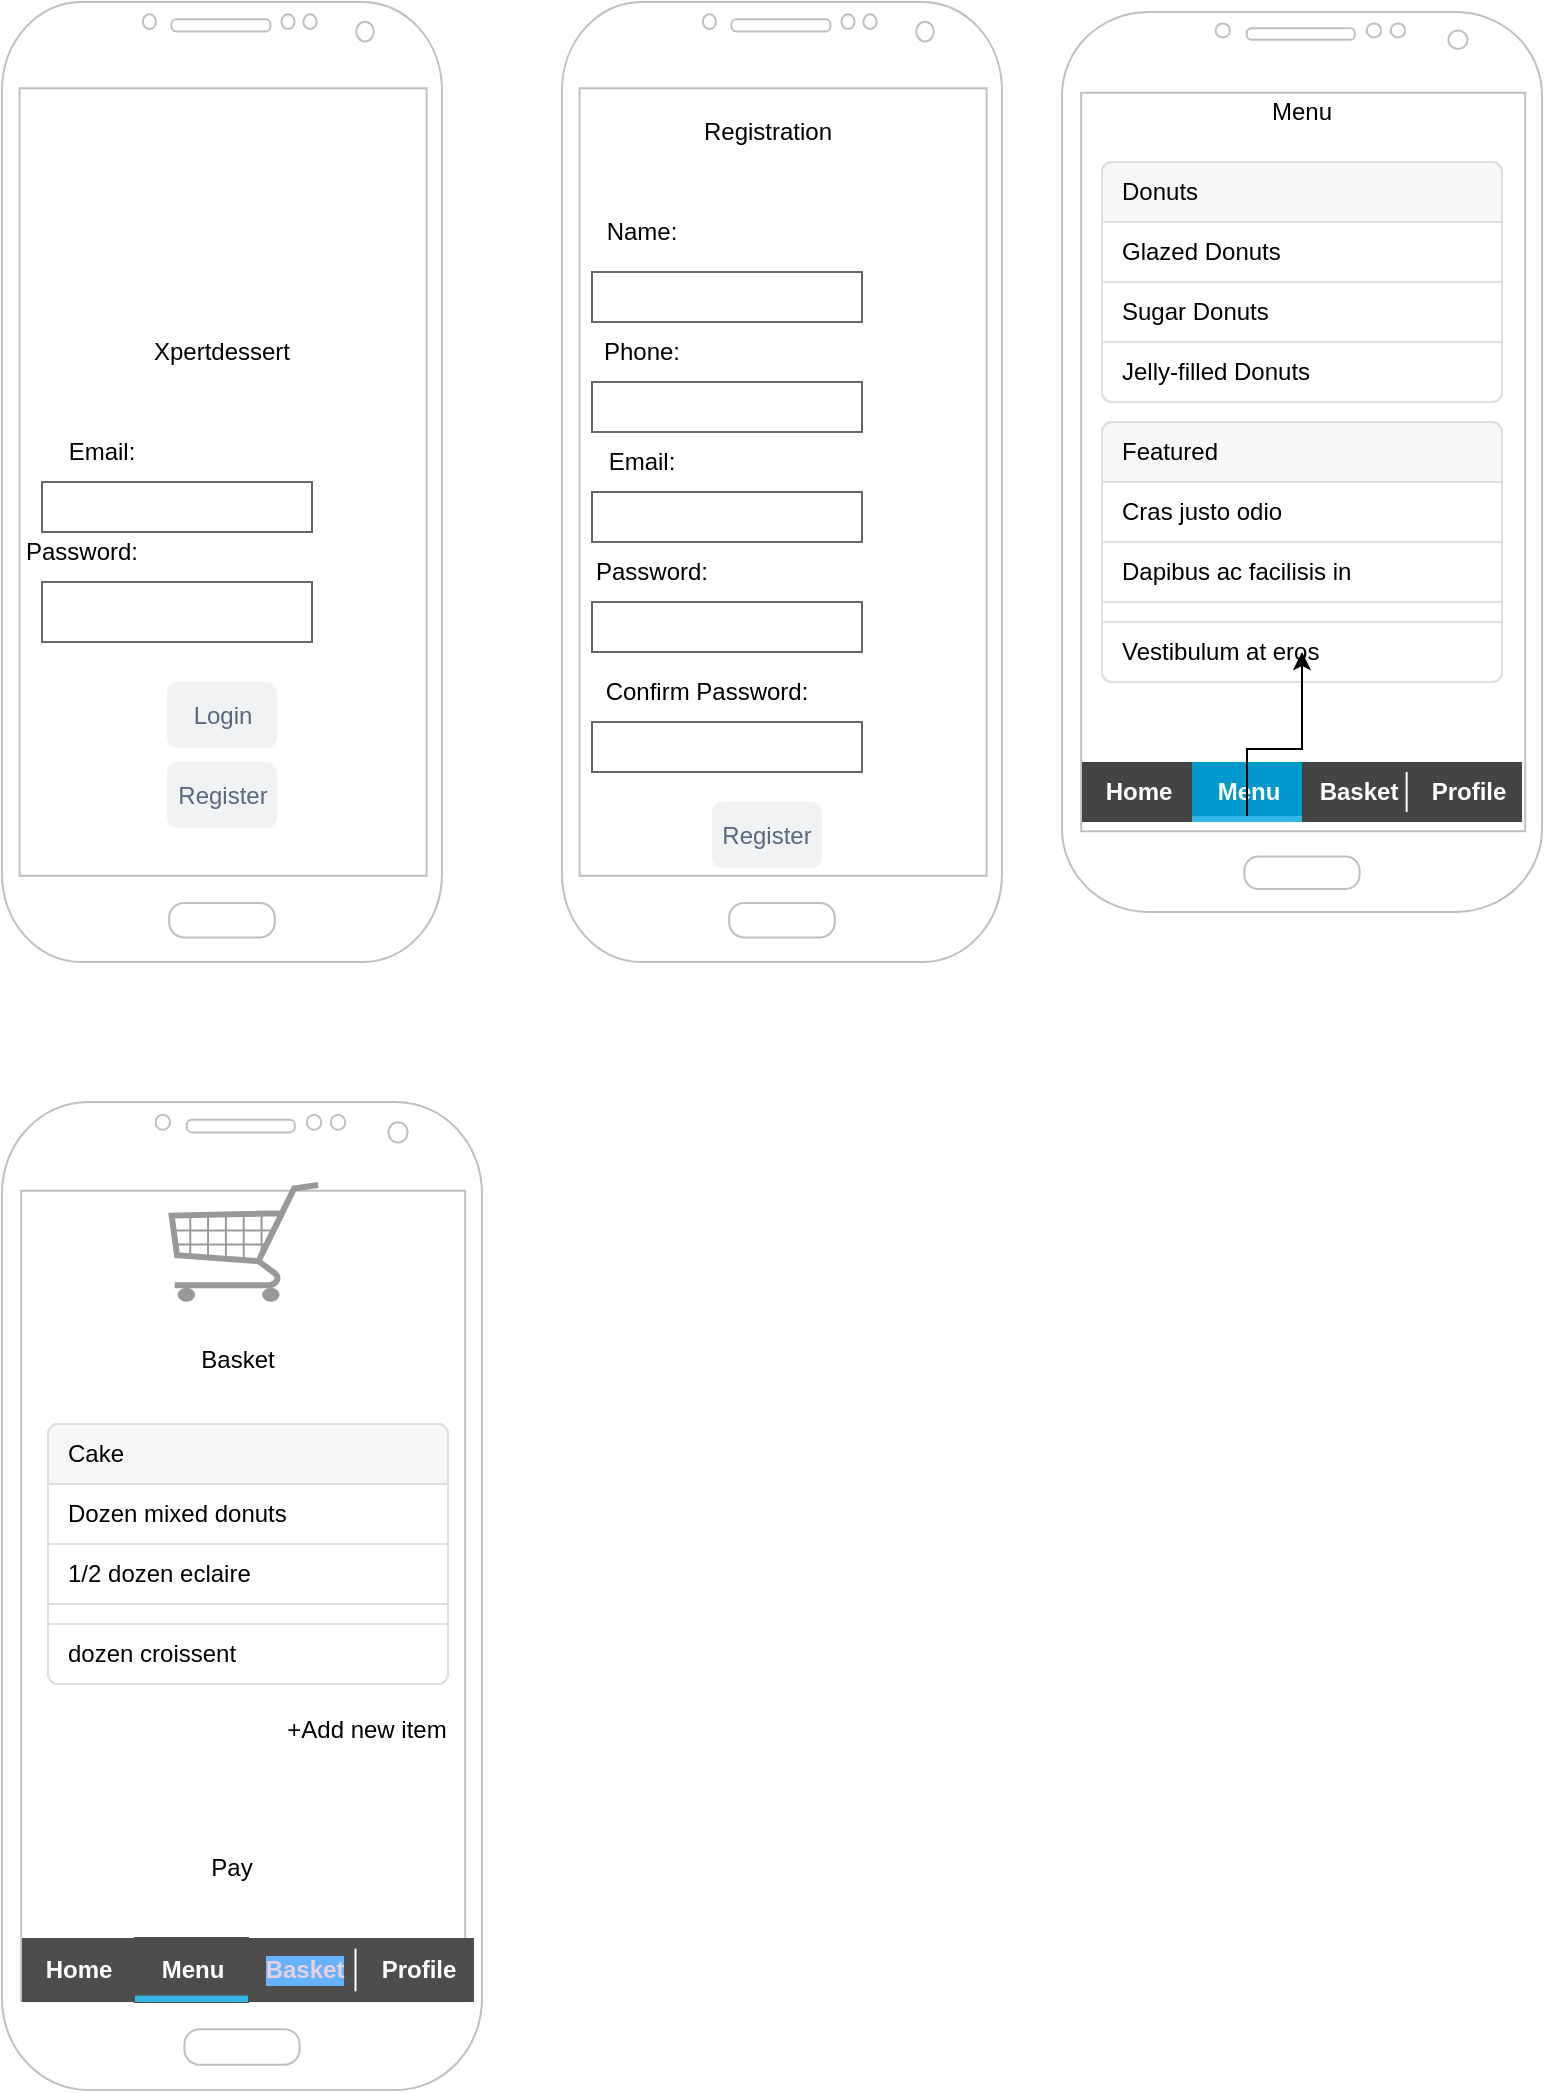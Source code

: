 <mxfile version="24.0.7" type="device">
  <diagram name="Page-1" id="2rh7VzHPl7CAJEuVzD-7">
    <mxGraphModel dx="1050" dy="557" grid="0" gridSize="10" guides="1" tooltips="1" connect="1" arrows="1" fold="1" page="1" pageScale="1" pageWidth="827" pageHeight="1169" math="0" shadow="0">
      <root>
        <mxCell id="0" />
        <mxCell id="1" parent="0" />
        <mxCell id="Ej3eRVAlngxTHm_XxPry-1" value="" style="verticalLabelPosition=bottom;verticalAlign=top;html=1;shadow=0;dashed=0;strokeWidth=1;shape=mxgraph.android.phone2;strokeColor=#c0c0c0;" parent="1" vertex="1">
          <mxGeometry x="10" y="50" width="220" height="480" as="geometry" />
        </mxCell>
        <mxCell id="Ej3eRVAlngxTHm_XxPry-2" value="" style="shape=image;html=1;verticalAlign=top;verticalLabelPosition=bottom;labelBackgroundColor=#ffffff;imageAspect=0;aspect=fixed;image=https://cdn1.iconfinder.com/data/icons/flat-christmas-icons-1/75/_gingerbread_man-128.png" parent="1" vertex="1">
          <mxGeometry x="75" y="110" width="90" height="90" as="geometry" />
        </mxCell>
        <mxCell id="Ej3eRVAlngxTHm_XxPry-3" value="Xpertdessert" style="text;html=1;align=center;verticalAlign=middle;whiteSpace=wrap;rounded=0;" parent="1" vertex="1">
          <mxGeometry x="80" y="210" width="80" height="30" as="geometry" />
        </mxCell>
        <mxCell id="Ej3eRVAlngxTHm_XxPry-4" value="Email:" style="text;html=1;align=center;verticalAlign=middle;whiteSpace=wrap;rounded=0;" parent="1" vertex="1">
          <mxGeometry x="30" y="260" width="60" height="30" as="geometry" />
        </mxCell>
        <mxCell id="Ej3eRVAlngxTHm_XxPry-5" value="" style="strokeWidth=1;shadow=0;dashed=0;align=center;html=1;shape=mxgraph.mockup.text.textBox;fontColor=#666666;align=left;fontSize=17;spacingLeft=4;spacingTop=-3;whiteSpace=wrap;strokeColor=#666666;mainText=" parent="1" vertex="1">
          <mxGeometry x="30" y="290" width="135" height="25" as="geometry" />
        </mxCell>
        <mxCell id="Ej3eRVAlngxTHm_XxPry-6" value="Password:" style="text;html=1;align=center;verticalAlign=middle;whiteSpace=wrap;rounded=0;" parent="1" vertex="1">
          <mxGeometry x="20" y="310" width="60" height="30" as="geometry" />
        </mxCell>
        <mxCell id="Ej3eRVAlngxTHm_XxPry-7" value="" style="strokeWidth=1;shadow=0;dashed=0;align=center;html=1;shape=mxgraph.mockup.text.textBox;fontColor=#666666;align=left;fontSize=17;spacingLeft=4;spacingTop=-3;whiteSpace=wrap;strokeColor=#666666;mainText=" parent="1" vertex="1">
          <mxGeometry x="30" y="340" width="135" height="30" as="geometry" />
        </mxCell>
        <mxCell id="Ej3eRVAlngxTHm_XxPry-13" value="Register" style="rounded=1;align=center;fillColor=#F1F2F4;strokeColor=none;html=1;whiteSpace=wrap;fontColor=#596780;fontSize=12;sketch=0;" parent="1" vertex="1">
          <mxGeometry x="92.5" y="430" width="55" height="33" as="geometry" />
        </mxCell>
        <mxCell id="Ej3eRVAlngxTHm_XxPry-15" value="Login" style="rounded=1;align=center;fillColor=#F1F2F4;strokeColor=none;html=1;whiteSpace=wrap;fontColor=#596780;fontSize=12;sketch=0;" parent="1" vertex="1">
          <mxGeometry x="92.5" y="390" width="55" height="33" as="geometry" />
        </mxCell>
        <mxCell id="Ej3eRVAlngxTHm_XxPry-16" value="" style="verticalLabelPosition=bottom;verticalAlign=top;html=1;shadow=0;dashed=0;strokeWidth=1;shape=mxgraph.android.phone2;strokeColor=#c0c0c0;" parent="1" vertex="1">
          <mxGeometry x="290" y="50" width="220" height="480" as="geometry" />
        </mxCell>
        <mxCell id="Ej3eRVAlngxTHm_XxPry-17" value="Registration" style="text;html=1;align=center;verticalAlign=middle;whiteSpace=wrap;rounded=0;" parent="1" vertex="1">
          <mxGeometry x="352.5" y="100" width="80" height="30" as="geometry" />
        </mxCell>
        <mxCell id="Ej3eRVAlngxTHm_XxPry-18" value="" style="strokeWidth=1;shadow=0;dashed=0;align=center;html=1;shape=mxgraph.mockup.text.textBox;fontColor=#666666;align=left;fontSize=17;spacingLeft=4;spacingTop=-3;whiteSpace=wrap;strokeColor=#666666;mainText=" parent="1" vertex="1">
          <mxGeometry x="305" y="185" width="135" height="25" as="geometry" />
        </mxCell>
        <mxCell id="Ej3eRVAlngxTHm_XxPry-19" value="Name:" style="text;html=1;align=center;verticalAlign=middle;whiteSpace=wrap;rounded=0;" parent="1" vertex="1">
          <mxGeometry x="300" y="150" width="60" height="30" as="geometry" />
        </mxCell>
        <mxCell id="Ej3eRVAlngxTHm_XxPry-20" value="Phone:" style="text;html=1;align=center;verticalAlign=middle;whiteSpace=wrap;rounded=0;rotation=0;" parent="1" vertex="1">
          <mxGeometry x="300" y="210" width="60" height="30" as="geometry" />
        </mxCell>
        <mxCell id="Ej3eRVAlngxTHm_XxPry-22" value="" style="strokeWidth=1;shadow=0;dashed=0;align=center;html=1;shape=mxgraph.mockup.text.textBox;fontColor=#666666;align=left;fontSize=17;spacingLeft=4;spacingTop=-3;whiteSpace=wrap;strokeColor=#666666;mainText=" parent="1" vertex="1">
          <mxGeometry x="305" y="295" width="135" height="25" as="geometry" />
        </mxCell>
        <mxCell id="Ej3eRVAlngxTHm_XxPry-23" value="Email:" style="text;html=1;align=center;verticalAlign=middle;whiteSpace=wrap;rounded=0;rotation=0;" parent="1" vertex="1">
          <mxGeometry x="300" y="265" width="60" height="30" as="geometry" />
        </mxCell>
        <mxCell id="Ej3eRVAlngxTHm_XxPry-24" style="edgeStyle=orthogonalEdgeStyle;rounded=0;orthogonalLoop=1;jettySize=auto;html=1;exitX=0.5;exitY=1;exitDx=0;exitDy=0;" parent="1" source="Ej3eRVAlngxTHm_XxPry-19" target="Ej3eRVAlngxTHm_XxPry-19" edge="1">
          <mxGeometry relative="1" as="geometry" />
        </mxCell>
        <mxCell id="Ej3eRVAlngxTHm_XxPry-26" value="" style="strokeWidth=1;shadow=0;dashed=0;align=center;html=1;shape=mxgraph.mockup.text.textBox;fontColor=#666666;align=left;fontSize=17;spacingLeft=4;spacingTop=-3;whiteSpace=wrap;strokeColor=#666666;mainText=" parent="1" vertex="1">
          <mxGeometry x="305" y="240" width="135" height="25" as="geometry" />
        </mxCell>
        <mxCell id="Ej3eRVAlngxTHm_XxPry-27" value="Password:" style="text;html=1;align=center;verticalAlign=middle;whiteSpace=wrap;rounded=0;rotation=0;" parent="1" vertex="1">
          <mxGeometry x="305" y="320" width="60" height="30" as="geometry" />
        </mxCell>
        <mxCell id="Ej3eRVAlngxTHm_XxPry-28" value="" style="strokeWidth=1;shadow=0;dashed=0;align=center;html=1;shape=mxgraph.mockup.text.textBox;fontColor=#666666;align=left;fontSize=17;spacingLeft=4;spacingTop=-3;whiteSpace=wrap;strokeColor=#666666;mainText=" parent="1" vertex="1">
          <mxGeometry x="305" y="350" width="135" height="25" as="geometry" />
        </mxCell>
        <mxCell id="Ej3eRVAlngxTHm_XxPry-29" value="" style="strokeWidth=1;shadow=0;dashed=0;align=center;html=1;shape=mxgraph.mockup.text.textBox;fontColor=#666666;align=left;fontSize=17;spacingLeft=4;spacingTop=-3;whiteSpace=wrap;strokeColor=#666666;mainText=" parent="1" vertex="1">
          <mxGeometry x="305" y="410" width="135" height="25" as="geometry" />
        </mxCell>
        <mxCell id="Ej3eRVAlngxTHm_XxPry-30" value="Confirm Password:" style="text;html=1;align=center;verticalAlign=middle;whiteSpace=wrap;rounded=0;rotation=0;" parent="1" vertex="1">
          <mxGeometry x="305" y="380" width="115" height="30" as="geometry" />
        </mxCell>
        <mxCell id="Ej3eRVAlngxTHm_XxPry-32" value="Register" style="rounded=1;align=center;fillColor=#F1F2F4;strokeColor=none;html=1;whiteSpace=wrap;fontColor=#596780;fontSize=12;sketch=0;" parent="1" vertex="1">
          <mxGeometry x="365" y="450" width="55" height="33" as="geometry" />
        </mxCell>
        <mxCell id="Ej3eRVAlngxTHm_XxPry-56" value="" style="verticalLabelPosition=bottom;verticalAlign=top;html=1;shadow=0;dashed=0;strokeWidth=1;shape=mxgraph.android.phone2;strokeColor=#c0c0c0;" parent="1" vertex="1">
          <mxGeometry x="540" y="55" width="240" height="450" as="geometry" />
        </mxCell>
        <mxCell id="Ej3eRVAlngxTHm_XxPry-57" value="" style="strokeWidth=1;html=1;shadow=0;dashed=0;shape=mxgraph.android.rrect;rSize=0;fillColor=#444444;strokeColor=none;" parent="1" vertex="1">
          <mxGeometry x="550" y="430" width="220" height="30" as="geometry" />
        </mxCell>
        <mxCell id="Ej3eRVAlngxTHm_XxPry-58" value="Home" style="strokeWidth=1;html=1;shadow=0;dashed=0;shape=mxgraph.android.anchor;fontStyle=1;fontColor=#ffffff;" parent="Ej3eRVAlngxTHm_XxPry-57" vertex="1">
          <mxGeometry width="55" height="30" as="geometry" />
        </mxCell>
        <mxCell id="Ej3eRVAlngxTHm_XxPry-59" value="Menu" style="strokeWidth=1;html=1;shadow=0;dashed=0;shape=mxgraph.android.rrect;rSize=0;fontStyle=1;fillColor=#0099cc;strokeColor=none;fontColor=#ffffff;" parent="Ej3eRVAlngxTHm_XxPry-57" vertex="1">
          <mxGeometry x="55" width="55" height="30" as="geometry" />
        </mxCell>
        <mxCell id="Ej3eRVAlngxTHm_XxPry-60" value="" style="strokeWidth=1;html=1;shadow=0;dashed=0;shape=mxgraph.android.rrect;rSize=0;fillColor=#33b5e5;strokeColor=none;" parent="Ej3eRVAlngxTHm_XxPry-59" vertex="1">
          <mxGeometry y="27" width="55" height="3" as="geometry" />
        </mxCell>
        <mxCell id="Ej3eRVAlngxTHm_XxPry-61" value="Basket" style="strokeWidth=1;html=1;shadow=0;dashed=0;shape=mxgraph.android.anchor;fontStyle=1;fontColor=#ffffff;" parent="Ej3eRVAlngxTHm_XxPry-57" vertex="1">
          <mxGeometry x="110" width="55" height="30" as="geometry" />
        </mxCell>
        <mxCell id="Ej3eRVAlngxTHm_XxPry-62" value="Profile" style="strokeWidth=1;html=1;shadow=0;dashed=0;shape=mxgraph.android.anchor;fontStyle=1;fontColor=#ffffff;" parent="Ej3eRVAlngxTHm_XxPry-57" vertex="1">
          <mxGeometry x="165" width="55" height="30" as="geometry" />
        </mxCell>
        <mxCell id="Ej3eRVAlngxTHm_XxPry-63" value="" style="shape=line;strokeColor=#ffffff;direction=south;" parent="Ej3eRVAlngxTHm_XxPry-57" vertex="1">
          <mxGeometry x="156.378" y="5" width="11.892" height="20" as="geometry" />
        </mxCell>
        <mxCell id="Ej3eRVAlngxTHm_XxPry-64" value="Menu" style="text;html=1;align=center;verticalAlign=middle;whiteSpace=wrap;rounded=0;" parent="1" vertex="1">
          <mxGeometry x="620" y="90" width="80" height="30" as="geometry" />
        </mxCell>
        <mxCell id="Ej3eRVAlngxTHm_XxPry-66" value="" style="html=1;shadow=0;dashed=0;shape=mxgraph.bootstrap.rrect;rSize=5;strokeColor=#DFDFDF;html=1;whiteSpace=wrap;fillColor=#FFFFFF;fontColor=#000000;" parent="1" vertex="1">
          <mxGeometry x="560" y="130" width="200" height="120" as="geometry" />
        </mxCell>
        <mxCell id="Ej3eRVAlngxTHm_XxPry-67" value="Donuts" style="html=1;shadow=0;dashed=0;shape=mxgraph.bootstrap.topButton;strokeColor=inherit;fillColor=#F7F7F7;rSize=5;perimeter=none;whiteSpace=wrap;resizeWidth=1;align=left;spacing=10;" parent="Ej3eRVAlngxTHm_XxPry-66" vertex="1">
          <mxGeometry width="200" height="30" relative="1" as="geometry" />
        </mxCell>
        <mxCell id="Ej3eRVAlngxTHm_XxPry-68" value="Glazed Donuts" style="strokeColor=inherit;fillColor=inherit;gradientColor=inherit;fontColor=inherit;html=1;shadow=0;dashed=0;perimeter=none;whiteSpace=wrap;resizeWidth=1;align=left;spacing=10;" parent="Ej3eRVAlngxTHm_XxPry-66" vertex="1">
          <mxGeometry width="200" height="30" relative="1" as="geometry">
            <mxPoint y="30" as="offset" />
          </mxGeometry>
        </mxCell>
        <mxCell id="Ej3eRVAlngxTHm_XxPry-69" value="Sugar Donuts" style="strokeColor=inherit;fillColor=inherit;gradientColor=inherit;fontColor=inherit;html=1;shadow=0;dashed=0;perimeter=none;whiteSpace=wrap;resizeWidth=1;align=left;spacing=10;" parent="Ej3eRVAlngxTHm_XxPry-66" vertex="1">
          <mxGeometry width="200" height="30" relative="1" as="geometry">
            <mxPoint y="60" as="offset" />
          </mxGeometry>
        </mxCell>
        <mxCell id="Ej3eRVAlngxTHm_XxPry-70" value="Jelly-filled Donuts" style="strokeColor=inherit;fillColor=inherit;gradientColor=inherit;fontColor=inherit;html=1;shadow=0;dashed=0;shape=mxgraph.bootstrap.bottomButton;rSize=5;perimeter=none;whiteSpace=wrap;resizeWidth=1;resizeHeight=0;align=left;spacing=10;" parent="Ej3eRVAlngxTHm_XxPry-66" vertex="1">
          <mxGeometry y="1" width="200" height="30" relative="1" as="geometry">
            <mxPoint y="-30" as="offset" />
          </mxGeometry>
        </mxCell>
        <mxCell id="Ej3eRVAlngxTHm_XxPry-71" value="" style="html=1;shadow=0;dashed=0;shape=mxgraph.bootstrap.rrect;rSize=5;strokeColor=#DFDFDF;html=1;whiteSpace=wrap;fillColor=#FFFFFF;fontColor=#000000;" parent="1" vertex="1">
          <mxGeometry x="560" y="260" width="200" height="130" as="geometry" />
        </mxCell>
        <mxCell id="Ej3eRVAlngxTHm_XxPry-72" value="Featured" style="html=1;shadow=0;dashed=0;shape=mxgraph.bootstrap.topButton;strokeColor=inherit;fillColor=#F7F7F7;rSize=5;perimeter=none;whiteSpace=wrap;resizeWidth=1;align=left;spacing=10;" parent="Ej3eRVAlngxTHm_XxPry-71" vertex="1">
          <mxGeometry width="200" height="30" relative="1" as="geometry" />
        </mxCell>
        <mxCell id="Ej3eRVAlngxTHm_XxPry-73" value="Cras justo odio" style="strokeColor=inherit;fillColor=inherit;gradientColor=inherit;fontColor=inherit;html=1;shadow=0;dashed=0;perimeter=none;whiteSpace=wrap;resizeWidth=1;align=left;spacing=10;" parent="Ej3eRVAlngxTHm_XxPry-71" vertex="1">
          <mxGeometry width="200" height="30" relative="1" as="geometry">
            <mxPoint y="30" as="offset" />
          </mxGeometry>
        </mxCell>
        <mxCell id="Ej3eRVAlngxTHm_XxPry-74" value="Dapibus ac facilisis in" style="strokeColor=inherit;fillColor=inherit;gradientColor=inherit;fontColor=inherit;html=1;shadow=0;dashed=0;perimeter=none;whiteSpace=wrap;resizeWidth=1;align=left;spacing=10;" parent="Ej3eRVAlngxTHm_XxPry-71" vertex="1">
          <mxGeometry width="200" height="30" relative="1" as="geometry">
            <mxPoint y="60" as="offset" />
          </mxGeometry>
        </mxCell>
        <mxCell id="Ej3eRVAlngxTHm_XxPry-75" value="Vestibulum at eros" style="strokeColor=inherit;fillColor=inherit;gradientColor=inherit;fontColor=inherit;html=1;shadow=0;dashed=0;shape=mxgraph.bootstrap.bottomButton;rSize=5;perimeter=none;whiteSpace=wrap;resizeWidth=1;resizeHeight=0;align=left;spacing=10;" parent="Ej3eRVAlngxTHm_XxPry-71" vertex="1">
          <mxGeometry y="1" width="200" height="30" relative="1" as="geometry">
            <mxPoint y="-30" as="offset" />
          </mxGeometry>
        </mxCell>
        <mxCell id="Ej3eRVAlngxTHm_XxPry-76" value="" style="verticalLabelPosition=bottom;verticalAlign=top;html=1;shadow=0;dashed=0;strokeWidth=1;shape=mxgraph.android.phone2;strokeColor=#c0c0c0;" parent="1" vertex="1">
          <mxGeometry x="10" y="600" width="240" height="494" as="geometry" />
        </mxCell>
        <mxCell id="Ej3eRVAlngxTHm_XxPry-84" value="" style="verticalLabelPosition=bottom;shadow=0;dashed=0;align=center;html=1;verticalAlign=top;strokeWidth=1;shape=mxgraph.mockup.misc.shoppingCart;strokeColor=#999999;" parent="1" vertex="1">
          <mxGeometry x="92.5" y="640" width="77.5" height="60" as="geometry" />
        </mxCell>
        <mxCell id="Ej3eRVAlngxTHm_XxPry-86" value="" style="edgeStyle=orthogonalEdgeStyle;rounded=0;orthogonalLoop=1;jettySize=auto;html=1;" parent="1" source="Ej3eRVAlngxTHm_XxPry-60" target="Ej3eRVAlngxTHm_XxPry-75" edge="1">
          <mxGeometry relative="1" as="geometry" />
        </mxCell>
        <mxCell id="Ej3eRVAlngxTHm_XxPry-89" value="" style="strokeWidth=1;html=1;shadow=0;dashed=0;shape=mxgraph.android.rrect;rSize=0;fillColor=#4D4D4D;strokeColor=none;" parent="1" vertex="1">
          <mxGeometry x="20" y="1018" width="226" height="32" as="geometry" />
        </mxCell>
        <mxCell id="Ej3eRVAlngxTHm_XxPry-90" value="Home" style="strokeWidth=1;html=1;shadow=0;dashed=0;shape=mxgraph.android.anchor;fontStyle=1;fontColor=#ffffff;" parent="Ej3eRVAlngxTHm_XxPry-89" vertex="1">
          <mxGeometry width="56.5" height="32" as="geometry" />
        </mxCell>
        <mxCell id="Ej3eRVAlngxTHm_XxPry-91" value="Menu" style="strokeWidth=1;html=1;shadow=0;dashed=0;shape=mxgraph.android.rrect;rSize=0;fontStyle=1;fillColor=#4D4D4D;strokeColor=#4D4D4D;fontColor=#ffffff;" parent="Ej3eRVAlngxTHm_XxPry-89" vertex="1">
          <mxGeometry x="56.5" width="56.5" height="32" as="geometry" />
        </mxCell>
        <mxCell id="Ej3eRVAlngxTHm_XxPry-92" value="" style="strokeWidth=1;html=1;shadow=0;dashed=0;shape=mxgraph.android.rrect;rSize=0;fillColor=#33b5e5;strokeColor=none;" parent="Ej3eRVAlngxTHm_XxPry-91" vertex="1">
          <mxGeometry y="28.8" width="56.5" height="3.2" as="geometry" />
        </mxCell>
        <mxCell id="Ej3eRVAlngxTHm_XxPry-93" value="Basket" style="strokeWidth=1;html=1;shadow=0;dashed=0;shape=mxgraph.android.anchor;fontStyle=1;fontColor=#E6D0DE;fillColor=#3399FF;strokeColor=none;labelBackgroundColor=#66B2FF;labelBorderColor=none;" parent="Ej3eRVAlngxTHm_XxPry-89" vertex="1">
          <mxGeometry x="113" width="56.5" height="32" as="geometry" />
        </mxCell>
        <mxCell id="Ej3eRVAlngxTHm_XxPry-94" value="Profile" style="strokeWidth=1;html=1;shadow=0;dashed=0;shape=mxgraph.android.anchor;fontStyle=1;fontColor=#ffffff;" parent="Ej3eRVAlngxTHm_XxPry-89" vertex="1">
          <mxGeometry x="169.5" width="56.5" height="32" as="geometry" />
        </mxCell>
        <mxCell id="Ej3eRVAlngxTHm_XxPry-95" value="" style="shape=line;strokeColor=#ffffff;direction=south;" parent="Ej3eRVAlngxTHm_XxPry-89" vertex="1">
          <mxGeometry x="160.643" y="5.333" width="12.216" height="21.333" as="geometry" />
        </mxCell>
        <mxCell id="Ej3eRVAlngxTHm_XxPry-96" value="Basket" style="text;html=1;align=center;verticalAlign=middle;whiteSpace=wrap;rounded=0;" parent="1" vertex="1">
          <mxGeometry x="88" y="714" width="80" height="30" as="geometry" />
        </mxCell>
        <mxCell id="Ej3eRVAlngxTHm_XxPry-97" value="Pay" style="text;html=1;align=center;verticalAlign=middle;whiteSpace=wrap;rounded=0;" parent="1" vertex="1">
          <mxGeometry x="85" y="968" width="80" height="30" as="geometry" />
        </mxCell>
        <mxCell id="Ej3eRVAlngxTHm_XxPry-98" value="" style="html=1;shadow=0;dashed=0;shape=mxgraph.bootstrap.rrect;rSize=5;strokeColor=#DFDFDF;html=1;whiteSpace=wrap;fillColor=#FFFFFF;fontColor=#000000;" parent="1" vertex="1">
          <mxGeometry x="33" y="761" width="200" height="130" as="geometry" />
        </mxCell>
        <mxCell id="Ej3eRVAlngxTHm_XxPry-99" value="Cake" style="html=1;shadow=0;dashed=0;shape=mxgraph.bootstrap.topButton;strokeColor=inherit;fillColor=#F7F7F7;rSize=5;perimeter=none;whiteSpace=wrap;resizeWidth=1;align=left;spacing=10;" parent="Ej3eRVAlngxTHm_XxPry-98" vertex="1">
          <mxGeometry width="200" height="30" relative="1" as="geometry" />
        </mxCell>
        <mxCell id="Ej3eRVAlngxTHm_XxPry-100" value="Dozen mixed donuts" style="strokeColor=inherit;fillColor=inherit;gradientColor=inherit;fontColor=inherit;html=1;shadow=0;dashed=0;perimeter=none;whiteSpace=wrap;resizeWidth=1;align=left;spacing=10;" parent="Ej3eRVAlngxTHm_XxPry-98" vertex="1">
          <mxGeometry width="200" height="30" relative="1" as="geometry">
            <mxPoint y="30" as="offset" />
          </mxGeometry>
        </mxCell>
        <mxCell id="Ej3eRVAlngxTHm_XxPry-101" value="1/2 dozen eclaire" style="strokeColor=inherit;fillColor=inherit;gradientColor=inherit;fontColor=inherit;html=1;shadow=0;dashed=0;perimeter=none;whiteSpace=wrap;resizeWidth=1;align=left;spacing=10;" parent="Ej3eRVAlngxTHm_XxPry-98" vertex="1">
          <mxGeometry width="200" height="30" relative="1" as="geometry">
            <mxPoint y="60" as="offset" />
          </mxGeometry>
        </mxCell>
        <mxCell id="Ej3eRVAlngxTHm_XxPry-102" value="dozen croissent" style="strokeColor=inherit;fillColor=inherit;gradientColor=inherit;fontColor=inherit;html=1;shadow=0;dashed=0;shape=mxgraph.bootstrap.bottomButton;rSize=5;perimeter=none;whiteSpace=wrap;resizeWidth=1;resizeHeight=0;align=left;spacing=10;" parent="Ej3eRVAlngxTHm_XxPry-98" vertex="1">
          <mxGeometry y="1" width="200" height="30" relative="1" as="geometry">
            <mxPoint y="-30" as="offset" />
          </mxGeometry>
        </mxCell>
        <mxCell id="Ej3eRVAlngxTHm_XxPry-103" value="+Add new item" style="text;html=1;align=center;verticalAlign=middle;whiteSpace=wrap;rounded=0;" parent="1" vertex="1">
          <mxGeometry x="148" y="899" width="89" height="30" as="geometry" />
        </mxCell>
      </root>
    </mxGraphModel>
  </diagram>
</mxfile>
